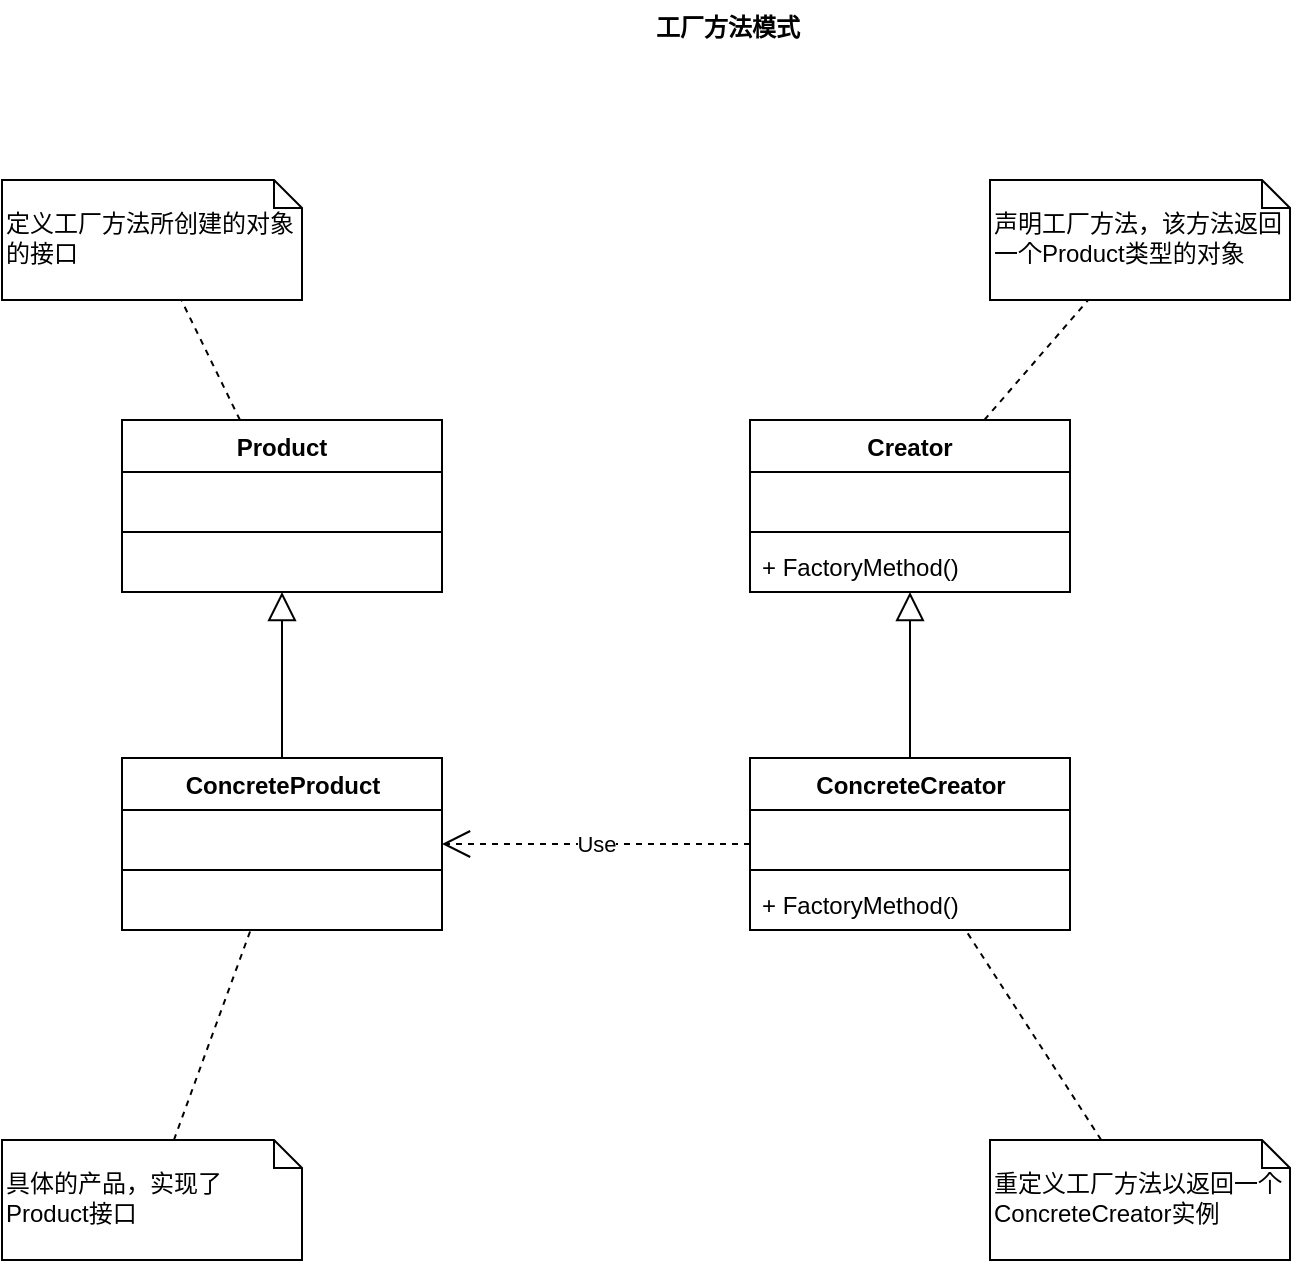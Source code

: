 <mxfile version="12.3.5" type="github" pages="1">
  <diagram id="rXm6wl3QtuTI-sYdDVS9" name="第 1 页">
    <mxGraphModel dx="1422" dy="762" grid="0" gridSize="10" guides="1" tooltips="1" connect="1" arrows="1" fold="1" page="1" pageScale="1" pageWidth="827" pageHeight="1169" math="0" shadow="0">
      <root>
        <mxCell id="0"/>
        <mxCell id="1" parent="0"/>
        <mxCell id="pqQxjcVMow1yOYjzWdvv-1" value="工厂方法模式" style="text;align=center;fontStyle=1;verticalAlign=middle;spacingLeft=3;spacingRight=3;strokeColor=none;rotatable=0;points=[[0,0.5],[1,0.5]];portConstraint=eastwest;" vertex="1" parent="1">
          <mxGeometry x="373" y="240" width="80" height="26" as="geometry"/>
        </mxCell>
        <mxCell id="pqQxjcVMow1yOYjzWdvv-2" value="Product" style="swimlane;fontStyle=1;align=center;verticalAlign=top;childLayout=stackLayout;horizontal=1;startSize=26;horizontalStack=0;resizeParent=1;resizeParentMax=0;resizeLast=0;collapsible=1;marginBottom=0;" vertex="1" parent="1">
          <mxGeometry x="110" y="450" width="160" height="86" as="geometry"/>
        </mxCell>
        <mxCell id="pqQxjcVMow1yOYjzWdvv-3" value=" " style="text;strokeColor=none;fillColor=none;align=left;verticalAlign=top;spacingLeft=4;spacingRight=4;overflow=hidden;rotatable=0;points=[[0,0.5],[1,0.5]];portConstraint=eastwest;" vertex="1" parent="pqQxjcVMow1yOYjzWdvv-2">
          <mxGeometry y="26" width="160" height="26" as="geometry"/>
        </mxCell>
        <mxCell id="pqQxjcVMow1yOYjzWdvv-4" value="" style="line;strokeWidth=1;fillColor=none;align=left;verticalAlign=middle;spacingTop=-1;spacingLeft=3;spacingRight=3;rotatable=0;labelPosition=right;points=[];portConstraint=eastwest;" vertex="1" parent="pqQxjcVMow1yOYjzWdvv-2">
          <mxGeometry y="52" width="160" height="8" as="geometry"/>
        </mxCell>
        <mxCell id="pqQxjcVMow1yOYjzWdvv-5" value=" " style="text;strokeColor=none;fillColor=none;align=left;verticalAlign=top;spacingLeft=4;spacingRight=4;overflow=hidden;rotatable=0;points=[[0,0.5],[1,0.5]];portConstraint=eastwest;" vertex="1" parent="pqQxjcVMow1yOYjzWdvv-2">
          <mxGeometry y="60" width="160" height="26" as="geometry"/>
        </mxCell>
        <mxCell id="pqQxjcVMow1yOYjzWdvv-6" value="&lt;br&gt;定义工厂方法所创建的对象的接口" style="shape=note;whiteSpace=wrap;html=1;size=14;verticalAlign=top;align=left;spacingTop=-6;padding=6px;" vertex="1" parent="1">
          <mxGeometry x="50" y="330" width="150" height="60" as="geometry"/>
        </mxCell>
        <mxCell id="pqQxjcVMow1yOYjzWdvv-13" value="" style="endArrow=none;dashed=1;html=1;" edge="1" parent="1" source="pqQxjcVMow1yOYjzWdvv-2" target="pqQxjcVMow1yOYjzWdvv-6">
          <mxGeometry width="50" height="50" relative="1" as="geometry">
            <mxPoint x="90" y="350" as="sourcePoint"/>
            <mxPoint x="140" y="300" as="targetPoint"/>
          </mxGeometry>
        </mxCell>
        <mxCell id="pqQxjcVMow1yOYjzWdvv-14" value="ConcreteProduct" style="swimlane;fontStyle=1;align=center;verticalAlign=top;childLayout=stackLayout;horizontal=1;startSize=26;horizontalStack=0;resizeParent=1;resizeParentMax=0;resizeLast=0;collapsible=1;marginBottom=0;html=1;" vertex="1" parent="1">
          <mxGeometry x="110" y="619" width="160" height="86" as="geometry"/>
        </mxCell>
        <mxCell id="pqQxjcVMow1yOYjzWdvv-15" value=" " style="text;strokeColor=none;fillColor=none;align=left;verticalAlign=top;spacingLeft=4;spacingRight=4;overflow=hidden;rotatable=0;points=[[0,0.5],[1,0.5]];portConstraint=eastwest;" vertex="1" parent="pqQxjcVMow1yOYjzWdvv-14">
          <mxGeometry y="26" width="160" height="26" as="geometry"/>
        </mxCell>
        <mxCell id="pqQxjcVMow1yOYjzWdvv-16" value="" style="line;strokeWidth=1;fillColor=none;align=left;verticalAlign=middle;spacingTop=-1;spacingLeft=3;spacingRight=3;rotatable=0;labelPosition=right;points=[];portConstraint=eastwest;" vertex="1" parent="pqQxjcVMow1yOYjzWdvv-14">
          <mxGeometry y="52" width="160" height="8" as="geometry"/>
        </mxCell>
        <mxCell id="pqQxjcVMow1yOYjzWdvv-17" value=" " style="text;strokeColor=none;fillColor=none;align=left;verticalAlign=top;spacingLeft=4;spacingRight=4;overflow=hidden;rotatable=0;points=[[0,0.5],[1,0.5]];portConstraint=eastwest;" vertex="1" parent="pqQxjcVMow1yOYjzWdvv-14">
          <mxGeometry y="60" width="160" height="26" as="geometry"/>
        </mxCell>
        <mxCell id="pqQxjcVMow1yOYjzWdvv-18" value="&lt;br&gt;具体的产品，实现了Product接口" style="shape=note;whiteSpace=wrap;html=1;size=14;verticalAlign=top;align=left;spacingTop=-6;padding=6px;" vertex="1" parent="1">
          <mxGeometry x="50" y="810" width="150" height="60" as="geometry"/>
        </mxCell>
        <mxCell id="pqQxjcVMow1yOYjzWdvv-19" value="" style="endArrow=none;dashed=1;html=1;" edge="1" parent="1" source="pqQxjcVMow1yOYjzWdvv-18" target="pqQxjcVMow1yOYjzWdvv-14">
          <mxGeometry width="50" height="50" relative="1" as="geometry">
            <mxPoint x="34" y="774" as="sourcePoint"/>
            <mxPoint x="84" y="724" as="targetPoint"/>
          </mxGeometry>
        </mxCell>
        <mxCell id="pqQxjcVMow1yOYjzWdvv-21" value="" style="endArrow=block;endFill=0;endSize=12;html=1;exitX=0.5;exitY=0;exitDx=0;exitDy=0;" edge="1" parent="1" source="pqQxjcVMow1yOYjzWdvv-14" target="pqQxjcVMow1yOYjzWdvv-2">
          <mxGeometry width="160" relative="1" as="geometry">
            <mxPoint x="382" y="617" as="sourcePoint"/>
            <mxPoint x="542" y="617" as="targetPoint"/>
          </mxGeometry>
        </mxCell>
        <mxCell id="pqQxjcVMow1yOYjzWdvv-22" value="Creator" style="swimlane;fontStyle=1;align=center;verticalAlign=top;childLayout=stackLayout;horizontal=1;startSize=26;horizontalStack=0;resizeParent=1;resizeParentMax=0;resizeLast=0;collapsible=1;marginBottom=0;" vertex="1" parent="1">
          <mxGeometry x="424" y="450" width="160" height="86" as="geometry"/>
        </mxCell>
        <mxCell id="pqQxjcVMow1yOYjzWdvv-23" value=" " style="text;strokeColor=none;fillColor=none;align=left;verticalAlign=top;spacingLeft=4;spacingRight=4;overflow=hidden;rotatable=0;points=[[0,0.5],[1,0.5]];portConstraint=eastwest;" vertex="1" parent="pqQxjcVMow1yOYjzWdvv-22">
          <mxGeometry y="26" width="160" height="26" as="geometry"/>
        </mxCell>
        <mxCell id="pqQxjcVMow1yOYjzWdvv-24" value="" style="line;strokeWidth=1;fillColor=none;align=left;verticalAlign=middle;spacingTop=-1;spacingLeft=3;spacingRight=3;rotatable=0;labelPosition=right;points=[];portConstraint=eastwest;" vertex="1" parent="pqQxjcVMow1yOYjzWdvv-22">
          <mxGeometry y="52" width="160" height="8" as="geometry"/>
        </mxCell>
        <mxCell id="pqQxjcVMow1yOYjzWdvv-25" value="+ FactoryMethod()" style="text;strokeColor=none;fillColor=none;align=left;verticalAlign=top;spacingLeft=4;spacingRight=4;overflow=hidden;rotatable=0;points=[[0,0.5],[1,0.5]];portConstraint=eastwest;" vertex="1" parent="pqQxjcVMow1yOYjzWdvv-22">
          <mxGeometry y="60" width="160" height="26" as="geometry"/>
        </mxCell>
        <mxCell id="pqQxjcVMow1yOYjzWdvv-26" value="&lt;br&gt;声明工厂方法，该方法返回一个Product类型的对象" style="shape=note;whiteSpace=wrap;html=1;size=14;verticalAlign=top;align=left;spacingTop=-6;padding=6px;" vertex="1" parent="1">
          <mxGeometry x="544" y="330" width="150" height="60" as="geometry"/>
        </mxCell>
        <mxCell id="pqQxjcVMow1yOYjzWdvv-27" value="" style="endArrow=none;dashed=1;html=1;" edge="1" parent="1" source="pqQxjcVMow1yOYjzWdvv-22" target="pqQxjcVMow1yOYjzWdvv-26">
          <mxGeometry width="50" height="50" relative="1" as="geometry">
            <mxPoint x="404" y="350" as="sourcePoint"/>
            <mxPoint x="454" y="300" as="targetPoint"/>
          </mxGeometry>
        </mxCell>
        <mxCell id="pqQxjcVMow1yOYjzWdvv-28" value="ConcreteCreator" style="swimlane;fontStyle=1;align=center;verticalAlign=top;childLayout=stackLayout;horizontal=1;startSize=26;horizontalStack=0;resizeParent=1;resizeParentMax=0;resizeLast=0;collapsible=1;marginBottom=0;html=1;" vertex="1" parent="1">
          <mxGeometry x="424" y="619" width="160" height="86" as="geometry"/>
        </mxCell>
        <mxCell id="pqQxjcVMow1yOYjzWdvv-29" value=" " style="text;strokeColor=none;fillColor=none;align=left;verticalAlign=top;spacingLeft=4;spacingRight=4;overflow=hidden;rotatable=0;points=[[0,0.5],[1,0.5]];portConstraint=eastwest;" vertex="1" parent="pqQxjcVMow1yOYjzWdvv-28">
          <mxGeometry y="26" width="160" height="26" as="geometry"/>
        </mxCell>
        <mxCell id="pqQxjcVMow1yOYjzWdvv-30" value="" style="line;strokeWidth=1;fillColor=none;align=left;verticalAlign=middle;spacingTop=-1;spacingLeft=3;spacingRight=3;rotatable=0;labelPosition=right;points=[];portConstraint=eastwest;" vertex="1" parent="pqQxjcVMow1yOYjzWdvv-28">
          <mxGeometry y="52" width="160" height="8" as="geometry"/>
        </mxCell>
        <mxCell id="pqQxjcVMow1yOYjzWdvv-31" value="+ FactoryMethod()" style="text;strokeColor=none;fillColor=none;align=left;verticalAlign=top;spacingLeft=4;spacingRight=4;overflow=hidden;rotatable=0;points=[[0,0.5],[1,0.5]];portConstraint=eastwest;" vertex="1" parent="pqQxjcVMow1yOYjzWdvv-28">
          <mxGeometry y="60" width="160" height="26" as="geometry"/>
        </mxCell>
        <mxCell id="pqQxjcVMow1yOYjzWdvv-32" value="&lt;br&gt;重定义工厂方法以返回一个ConcreteCreator实例" style="shape=note;whiteSpace=wrap;html=1;size=14;verticalAlign=top;align=left;spacingTop=-6;padding=6px;" vertex="1" parent="1">
          <mxGeometry x="544" y="810" width="150" height="60" as="geometry"/>
        </mxCell>
        <mxCell id="pqQxjcVMow1yOYjzWdvv-33" value="" style="endArrow=none;dashed=1;html=1;" edge="1" parent="1" source="pqQxjcVMow1yOYjzWdvv-32" target="pqQxjcVMow1yOYjzWdvv-28">
          <mxGeometry width="50" height="50" relative="1" as="geometry">
            <mxPoint x="348" y="774" as="sourcePoint"/>
            <mxPoint x="398" y="724" as="targetPoint"/>
          </mxGeometry>
        </mxCell>
        <mxCell id="pqQxjcVMow1yOYjzWdvv-34" value="" style="endArrow=block;endFill=0;endSize=12;html=1;exitX=0.5;exitY=0;exitDx=0;exitDy=0;" edge="1" parent="1" source="pqQxjcVMow1yOYjzWdvv-28" target="pqQxjcVMow1yOYjzWdvv-22">
          <mxGeometry width="160" relative="1" as="geometry">
            <mxPoint x="696" y="617" as="sourcePoint"/>
            <mxPoint x="856" y="617" as="targetPoint"/>
          </mxGeometry>
        </mxCell>
        <mxCell id="pqQxjcVMow1yOYjzWdvv-35" value="Use" style="endArrow=open;endSize=12;dashed=1;html=1;" edge="1" parent="1" source="pqQxjcVMow1yOYjzWdvv-28" target="pqQxjcVMow1yOYjzWdvv-14">
          <mxGeometry width="160" relative="1" as="geometry">
            <mxPoint x="266" y="836" as="sourcePoint"/>
            <mxPoint x="426" y="836" as="targetPoint"/>
          </mxGeometry>
        </mxCell>
      </root>
    </mxGraphModel>
  </diagram>
</mxfile>
